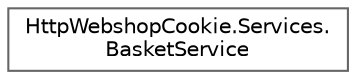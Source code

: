 digraph "Graphical Class Hierarchy"
{
 // LATEX_PDF_SIZE
  bgcolor="transparent";
  edge [fontname=Helvetica,fontsize=10,labelfontname=Helvetica,labelfontsize=10];
  node [fontname=Helvetica,fontsize=10,shape=box,height=0.2,width=0.4];
  rankdir="LR";
  Node0 [id="Node000000",label="HttpWebshopCookie.Services.\lBasketService",height=0.2,width=0.4,color="grey40", fillcolor="white", style="filled",URL="$class_http_webshop_cookie_1_1_services_1_1_basket_service.html",tooltip="Service class for managing the shopping basket."];
}
